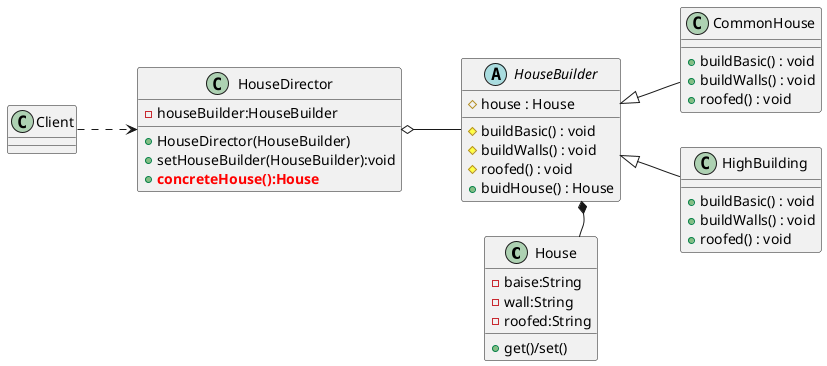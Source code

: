 @startuml

class House{
-baise:String
-wall:String
-roofed:String
+get()/set()
}

abstract class HouseBuilder{
# house : House
# buildBasic() : void
# buildWalls() : void
# roofed() : void
+ buidHouse() : House
}

class CommonHouse{
+ buildBasic() : void
+ buildWalls() : void
+ roofed() : void
}

class HighBuilding{
+ buildBasic() : void
+ buildWalls() : void
+ roofed() : void
}

class HouseDirector{
-houseBuilder:HouseBuilder
+HouseDirector(HouseBuilder)
+setHouseBuilder(HouseBuilder):void
+<color red><b>concreteHouse():House
}

class Client{}

left to right direction
HouseBuilder <|-- CommonHouse
HouseBuilder <|-- HighBuilding
HouseBuilder *-- House
HouseBuilder <-[hidden] House
HouseDirector o-- HouseBuilder
Client ..> HouseDirector

@enduml